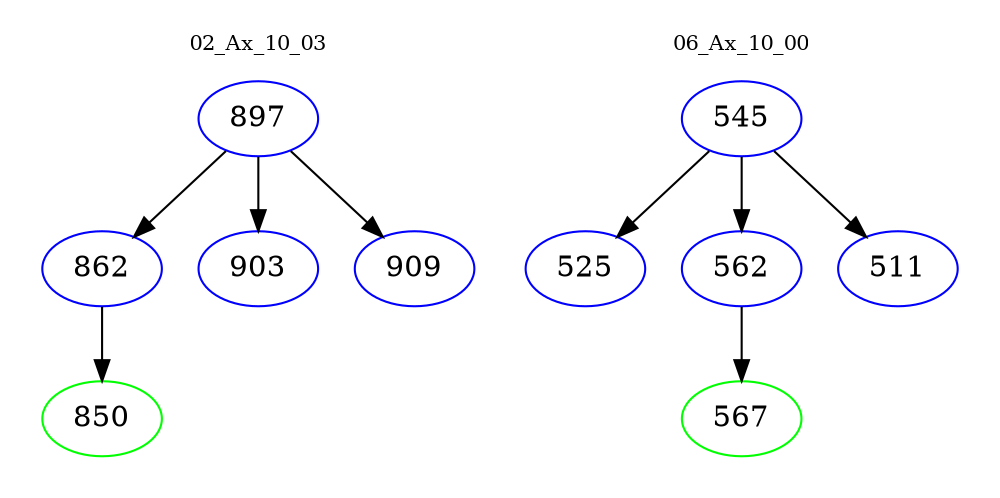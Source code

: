 digraph{
subgraph cluster_0 {
color = white
label = "02_Ax_10_03";
fontsize=10;
T0_897 [label="897", color="blue"]
T0_897 -> T0_862 [color="black"]
T0_862 [label="862", color="blue"]
T0_862 -> T0_850 [color="black"]
T0_850 [label="850", color="green"]
T0_897 -> T0_903 [color="black"]
T0_903 [label="903", color="blue"]
T0_897 -> T0_909 [color="black"]
T0_909 [label="909", color="blue"]
}
subgraph cluster_1 {
color = white
label = "06_Ax_10_00";
fontsize=10;
T1_545 [label="545", color="blue"]
T1_545 -> T1_525 [color="black"]
T1_525 [label="525", color="blue"]
T1_545 -> T1_562 [color="black"]
T1_562 [label="562", color="blue"]
T1_562 -> T1_567 [color="black"]
T1_567 [label="567", color="green"]
T1_545 -> T1_511 [color="black"]
T1_511 [label="511", color="blue"]
}
}
